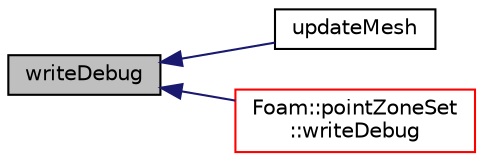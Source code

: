 digraph "writeDebug"
{
  bgcolor="transparent";
  edge [fontname="Helvetica",fontsize="10",labelfontname="Helvetica",labelfontsize="10"];
  node [fontname="Helvetica",fontsize="10",shape=record];
  rankdir="LR";
  Node933 [label="writeDebug",height=0.2,width=0.4,color="black", fillcolor="grey75", style="filled", fontcolor="black"];
  Node933 -> Node934 [dir="back",color="midnightblue",fontsize="10",style="solid",fontname="Helvetica"];
  Node934 [label="updateMesh",height=0.2,width=0.4,color="black",URL="$a26589.html#ac7d581e56f61ad4d997421e3a7470d42",tooltip="Update any stored data for new labels. "];
  Node933 -> Node935 [dir="back",color="midnightblue",fontsize="10",style="solid",fontname="Helvetica"];
  Node935 [label="Foam::pointZoneSet\l::writeDebug",height=0.2,width=0.4,color="red",URL="$a26593.html#ac2ad209fd237c922034b7caa5bda5048",tooltip="Write maxLen items with label and coordinates. "];
}
